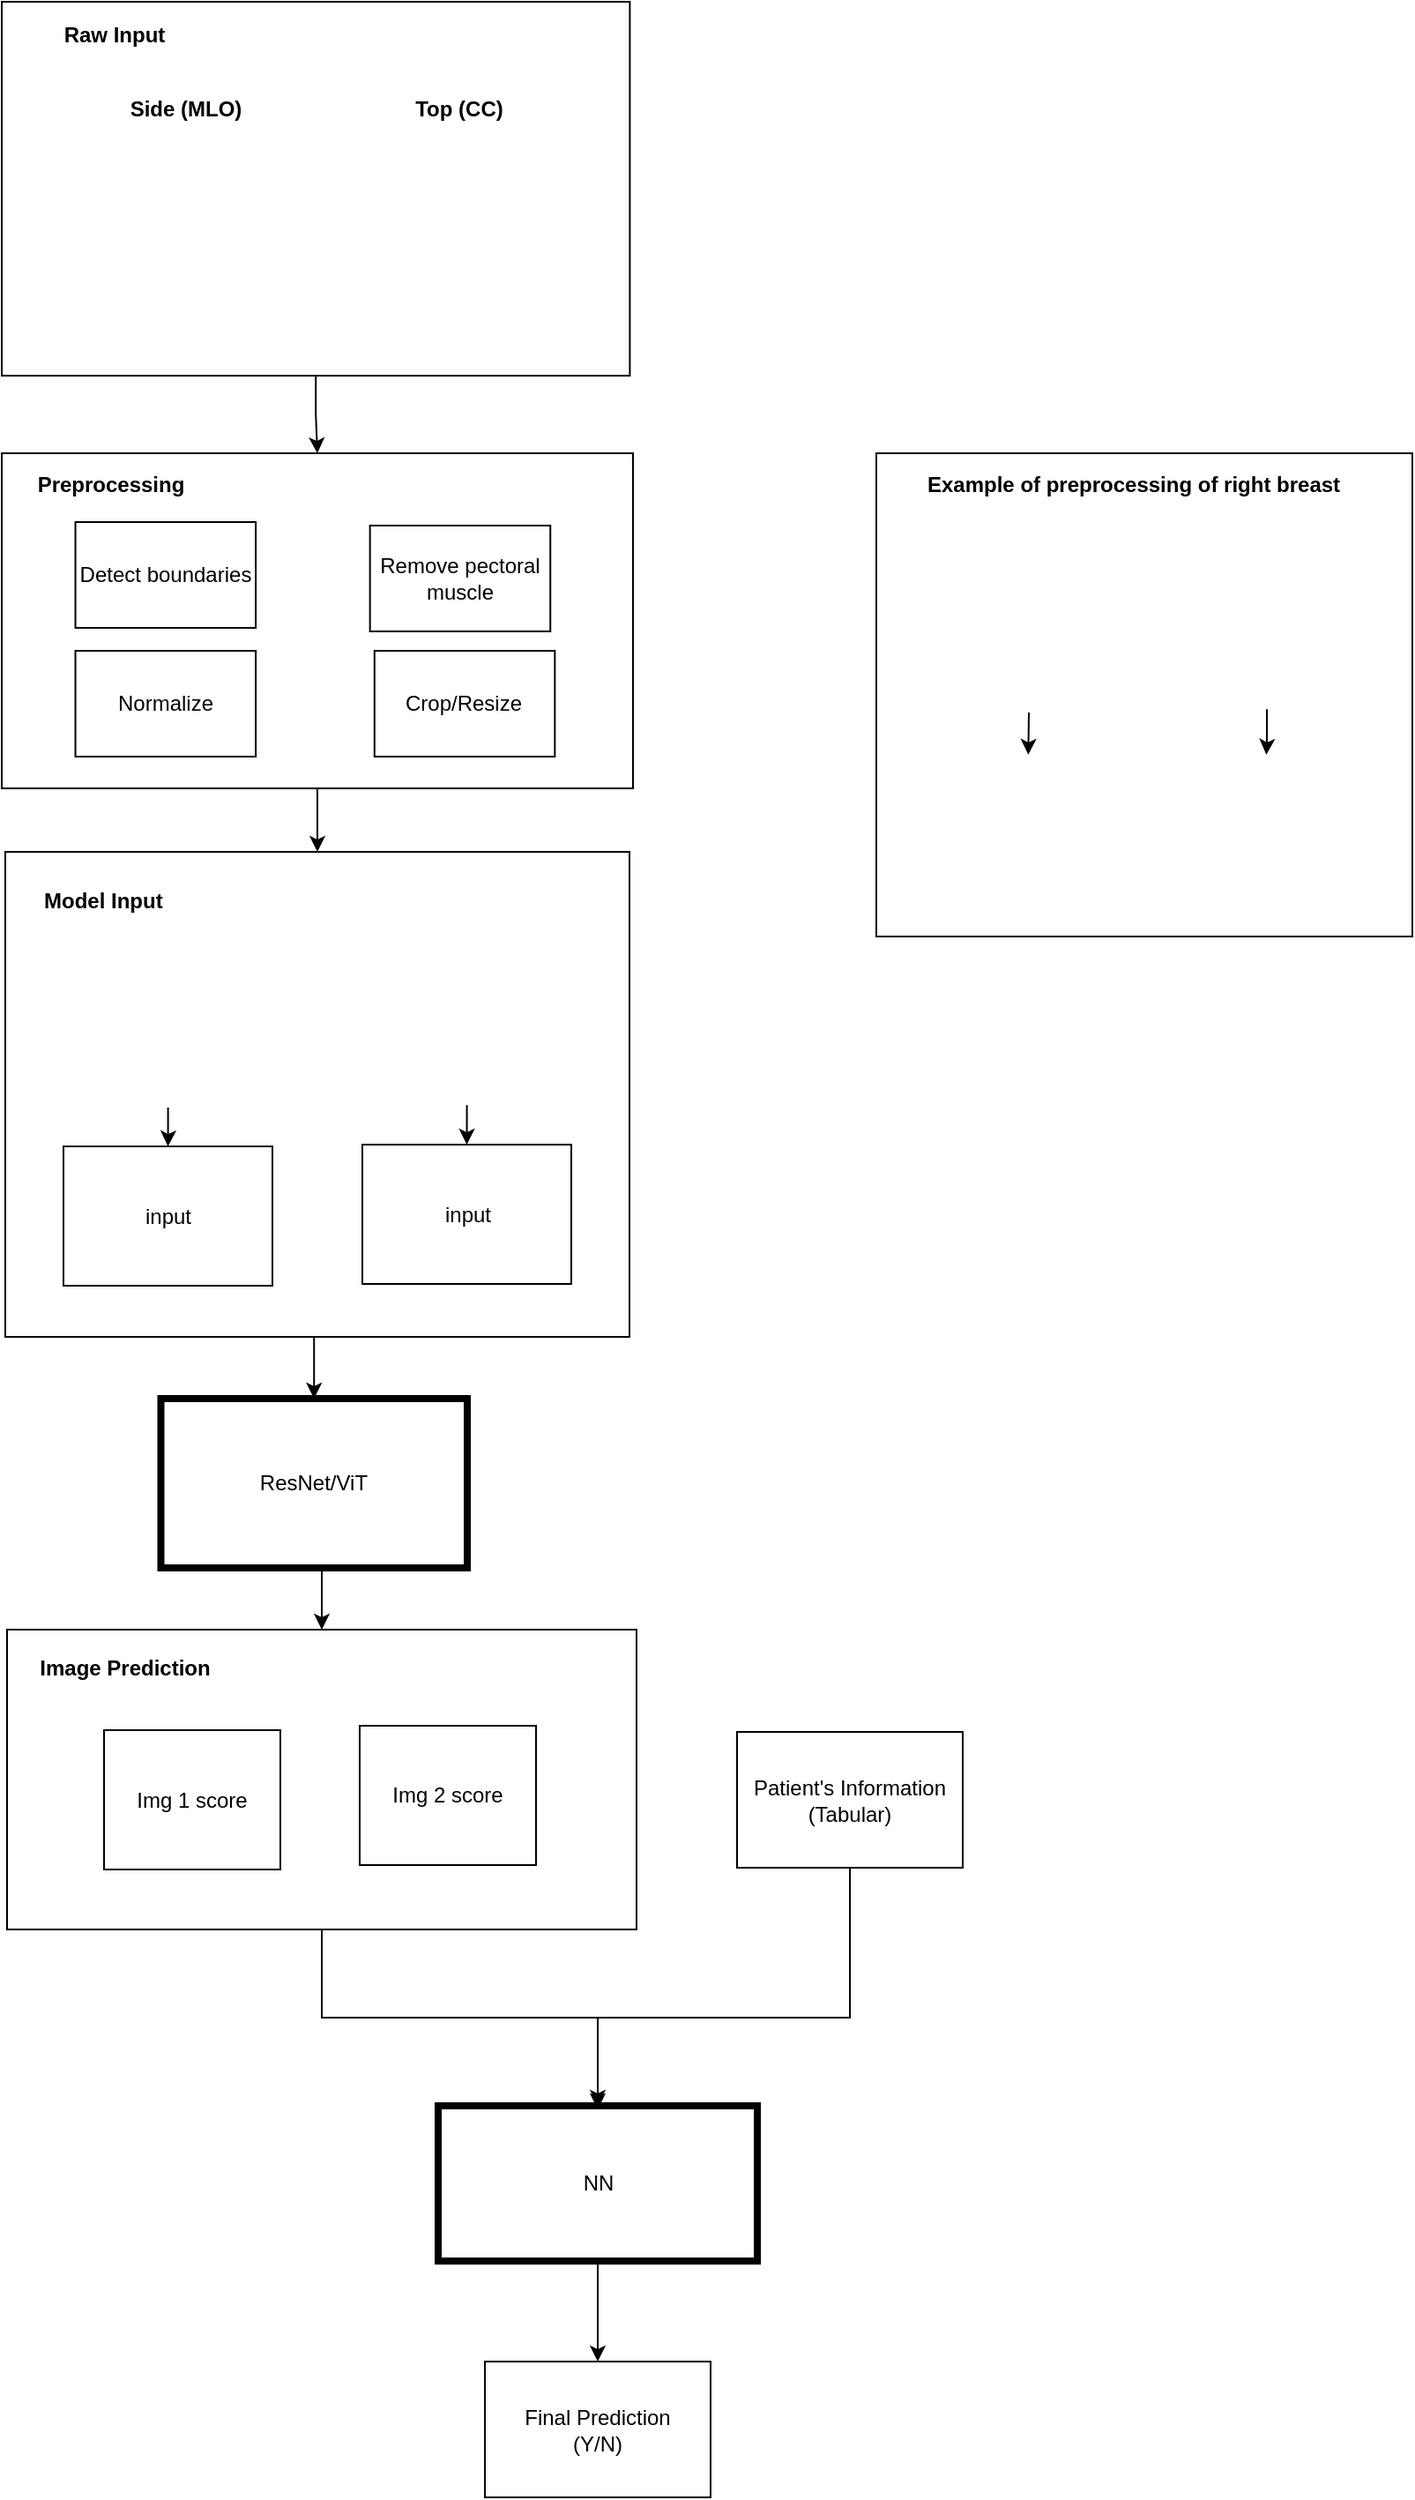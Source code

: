 <mxfile version="14.9.6" type="device"><diagram id="Ys7D38kuIZ3kZgjCb2Xr" name="Page-1"><mxGraphModel dx="1426" dy="852" grid="0" gridSize="10" guides="1" tooltips="1" connect="1" arrows="1" fold="1" page="0" pageScale="1" pageWidth="850" pageHeight="1100" math="0" shadow="0"><root><mxCell id="0"/><mxCell id="1" parent="0"/><mxCell id="VhH1VLtkRElmkTxCnGMq-19" value="" style="group" vertex="1" connectable="0" parent="1"><mxGeometry x="106" y="278" width="358" height="190" as="geometry"/></mxCell><mxCell id="VhH1VLtkRElmkTxCnGMq-8" value="" style="rounded=0;whiteSpace=wrap;html=1;" vertex="1" parent="VhH1VLtkRElmkTxCnGMq-19"><mxGeometry width="358" height="190" as="geometry"/></mxCell><mxCell id="VhH1VLtkRElmkTxCnGMq-15" value="Detect boundaries" style="rounded=0;whiteSpace=wrap;html=1;" vertex="1" parent="VhH1VLtkRElmkTxCnGMq-19"><mxGeometry x="41.767" y="39" width="102.286" height="60" as="geometry"/></mxCell><mxCell id="VhH1VLtkRElmkTxCnGMq-16" value="Remove pectoral muscle" style="rounded=0;whiteSpace=wrap;html=1;" vertex="1" parent="VhH1VLtkRElmkTxCnGMq-19"><mxGeometry x="208.833" y="41" width="102.286" height="60" as="geometry"/></mxCell><mxCell id="VhH1VLtkRElmkTxCnGMq-17" value="Crop/Resize" style="rounded=0;whiteSpace=wrap;html=1;" vertex="1" parent="VhH1VLtkRElmkTxCnGMq-19"><mxGeometry x="211.39" y="112" width="102.286" height="60" as="geometry"/></mxCell><mxCell id="VhH1VLtkRElmkTxCnGMq-18" value="Normalize" style="rounded=0;whiteSpace=wrap;html=1;" vertex="1" parent="VhH1VLtkRElmkTxCnGMq-19"><mxGeometry x="41.767" y="112" width="102.286" height="60" as="geometry"/></mxCell><mxCell id="VhH1VLtkRElmkTxCnGMq-40" value="Preprocessing" style="text;html=1;strokeColor=none;fillColor=none;align=center;verticalAlign=middle;whiteSpace=wrap;rounded=0;fontStyle=1" vertex="1" parent="VhH1VLtkRElmkTxCnGMq-19"><mxGeometry x="20.821" y="8" width="81.829" height="20" as="geometry"/></mxCell><mxCell id="VhH1VLtkRElmkTxCnGMq-48" style="edgeStyle=orthogonalEdgeStyle;rounded=0;orthogonalLoop=1;jettySize=auto;html=1;entryX=0.5;entryY=0;entryDx=0;entryDy=0;" edge="1" parent="1" source="VhH1VLtkRElmkTxCnGMq-8" target="VhH1VLtkRElmkTxCnGMq-30"><mxGeometry relative="1" as="geometry"/></mxCell><mxCell id="VhH1VLtkRElmkTxCnGMq-82" style="edgeStyle=orthogonalEdgeStyle;rounded=0;orthogonalLoop=1;jettySize=auto;html=1;exitX=0.5;exitY=1;exitDx=0;exitDy=0;entryX=0.5;entryY=0;entryDx=0;entryDy=0;" edge="1" parent="1" source="VhH1VLtkRElmkTxCnGMq-30" target="VhH1VLtkRElmkTxCnGMq-54"><mxGeometry relative="1" as="geometry"><mxPoint x="285" y="827" as="targetPoint"/></mxGeometry></mxCell><mxCell id="VhH1VLtkRElmkTxCnGMq-98" value="" style="group" vertex="1" connectable="0" parent="1"><mxGeometry x="108" y="504" width="354" height="275" as="geometry"/></mxCell><mxCell id="VhH1VLtkRElmkTxCnGMq-30" value="" style="rounded=0;whiteSpace=wrap;html=1;" vertex="1" parent="VhH1VLtkRElmkTxCnGMq-98"><mxGeometry width="354" height="275" as="geometry"/></mxCell><mxCell id="VhH1VLtkRElmkTxCnGMq-41" value="Model Input" style="text;html=1;strokeColor=none;fillColor=none;align=left;verticalAlign=middle;whiteSpace=wrap;rounded=0;fontStyle=1" vertex="1" parent="VhH1VLtkRElmkTxCnGMq-98"><mxGeometry x="20.25" y="18" width="144" height="20" as="geometry"/></mxCell><mxCell id="VhH1VLtkRElmkTxCnGMq-43" value="input" style="rounded=0;whiteSpace=wrap;html=1;" vertex="1" parent="VhH1VLtkRElmkTxCnGMq-98"><mxGeometry x="33" y="167" width="118.5" height="79" as="geometry"/></mxCell><mxCell id="VhH1VLtkRElmkTxCnGMq-49" style="edgeStyle=orthogonalEdgeStyle;rounded=0;orthogonalLoop=1;jettySize=auto;html=1;entryX=0.5;entryY=0;entryDx=0;entryDy=0;" edge="1" parent="VhH1VLtkRElmkTxCnGMq-98" source="VhH1VLtkRElmkTxCnGMq-23" target="VhH1VLtkRElmkTxCnGMq-43"><mxGeometry as="geometry"/></mxCell><mxCell id="VhH1VLtkRElmkTxCnGMq-23" value="" style="shape=image;verticalLabelPosition=bottom;labelBackgroundColor=#ffffff;verticalAlign=top;aspect=fixed;imageAspect=0;image=/Users/jasetran/Library/CloudStorage/OneDrive-UniversityofManitoba/Projects/rsna-cancer-detection-1/256px/5_640805896.png;direction=east;horizontal=1;" vertex="1" parent="VhH1VLtkRElmkTxCnGMq-98"><mxGeometry x="52.75" y="66" width="79" height="79" as="geometry"/></mxCell><mxCell id="VhH1VLtkRElmkTxCnGMq-46" value="&lt;span&gt;input&lt;/span&gt;" style="rounded=0;whiteSpace=wrap;html=1;" vertex="1" parent="VhH1VLtkRElmkTxCnGMq-98"><mxGeometry x="202.5" y="166" width="118.5" height="79" as="geometry"/></mxCell><mxCell id="VhH1VLtkRElmkTxCnGMq-51" style="edgeStyle=orthogonalEdgeStyle;rounded=0;orthogonalLoop=1;jettySize=auto;html=1;entryX=0.5;entryY=0;entryDx=0;entryDy=0;" edge="1" parent="VhH1VLtkRElmkTxCnGMq-98" source="VhH1VLtkRElmkTxCnGMq-21" target="VhH1VLtkRElmkTxCnGMq-46"><mxGeometry x="-431.385" y="8" as="geometry"/></mxCell><mxCell id="VhH1VLtkRElmkTxCnGMq-21" value="" style="shape=image;verticalLabelPosition=bottom;labelBackgroundColor=#ffffff;verticalAlign=top;aspect=fixed;imageAspect=0;image=/Users/jasetran/Library/CloudStorage/OneDrive-UniversityofManitoba/Projects/rsna-cancer-detection-1/256px/5_1351088028.png;" vertex="1" parent="VhH1VLtkRElmkTxCnGMq-98"><mxGeometry x="222.958" y="66.0" width="77.589" height="77.589" as="geometry"/></mxCell><mxCell id="VhH1VLtkRElmkTxCnGMq-117" value="" style="group" vertex="1" connectable="0" parent="1"><mxGeometry x="106" y="22" width="356.2" height="212" as="geometry"/></mxCell><mxCell id="VhH1VLtkRElmkTxCnGMq-111" value="" style="rounded=0;whiteSpace=wrap;html=1;" vertex="1" parent="VhH1VLtkRElmkTxCnGMq-117"><mxGeometry width="356.2" height="212" as="geometry"/></mxCell><mxCell id="VhH1VLtkRElmkTxCnGMq-116" value="Raw Input" style="text;html=1;strokeColor=none;fillColor=none;align=center;verticalAlign=middle;whiteSpace=wrap;rounded=0;fontStyle=1" vertex="1" parent="VhH1VLtkRElmkTxCnGMq-117"><mxGeometry x="12.8" y="9" width="102.4" height="20" as="geometry"/></mxCell><mxCell id="VhH1VLtkRElmkTxCnGMq-1" value="Side (MLO)" style="rounded=0;whiteSpace=wrap;html=1;strokeColor=none;fontStyle=1" vertex="1" parent="VhH1VLtkRElmkTxCnGMq-117"><mxGeometry x="59.2" y="43.25" width="90.667" height="35" as="geometry"/></mxCell><mxCell id="VhH1VLtkRElmkTxCnGMq-2" value="Top (CC)" style="rounded=0;whiteSpace=wrap;html=1;strokeColor=none;fontStyle=1" vertex="1" parent="VhH1VLtkRElmkTxCnGMq-117"><mxGeometry x="213.37" y="43.75" width="92.8" height="34.5" as="geometry"/></mxCell><mxCell id="VhH1VLtkRElmkTxCnGMq-4" value="" style="shape=image;verticalLabelPosition=bottom;labelBackgroundColor=#ffffff;verticalAlign=top;aspect=fixed;imageAspect=0;image=/Users/jasetran/Library/CloudStorage/OneDrive-UniversityofManitoba/Projects/rsna-cancer-detection-1/256px/5_640805896.png;" vertex="1" parent="VhH1VLtkRElmkTxCnGMq-117"><mxGeometry x="45.867" y="86" width="110" height="110" as="geometry"/></mxCell><mxCell id="VhH1VLtkRElmkTxCnGMq-5" value="" style="shape=image;verticalLabelPosition=bottom;labelBackgroundColor=#ffffff;verticalAlign=top;aspect=fixed;imageAspect=0;image=/Users/jasetran/Library/CloudStorage/OneDrive-UniversityofManitoba/Projects/rsna-cancer-detection-1/256px/5_1351088028.png;" vertex="1" parent="VhH1VLtkRElmkTxCnGMq-117"><mxGeometry x="201.103" y="86" width="110" height="110" as="geometry"/></mxCell><mxCell id="VhH1VLtkRElmkTxCnGMq-118" style="edgeStyle=orthogonalEdgeStyle;rounded=0;orthogonalLoop=1;jettySize=auto;html=1;exitX=0.5;exitY=1;exitDx=0;exitDy=0;entryX=0.5;entryY=0;entryDx=0;entryDy=0;" edge="1" parent="1" source="VhH1VLtkRElmkTxCnGMq-111" target="VhH1VLtkRElmkTxCnGMq-8"><mxGeometry relative="1" as="geometry"/></mxCell><mxCell id="VhH1VLtkRElmkTxCnGMq-119" style="edgeStyle=orthogonalEdgeStyle;rounded=0;orthogonalLoop=1;jettySize=auto;html=1;exitX=0.5;exitY=1;exitDx=0;exitDy=0;entryX=0.5;entryY=0;entryDx=0;entryDy=0;" edge="1" parent="1" source="VhH1VLtkRElmkTxCnGMq-54" target="VhH1VLtkRElmkTxCnGMq-102"><mxGeometry relative="1" as="geometry"/></mxCell><mxCell id="VhH1VLtkRElmkTxCnGMq-133" style="edgeStyle=orthogonalEdgeStyle;rounded=0;orthogonalLoop=1;jettySize=auto;html=1;" edge="1" parent="1" source="VhH1VLtkRElmkTxCnGMq-102" target="VhH1VLtkRElmkTxCnGMq-134"><mxGeometry relative="1" as="geometry"><mxPoint x="413" y="1216" as="targetPoint"/></mxGeometry></mxCell><mxCell id="VhH1VLtkRElmkTxCnGMq-102" value="" style="rounded=0;whiteSpace=wrap;html=1;" vertex="1" parent="1"><mxGeometry x="109" y="945" width="357" height="170" as="geometry"/></mxCell><mxCell id="VhH1VLtkRElmkTxCnGMq-103" value="Image Prediction" style="text;html=1;strokeColor=none;fillColor=none;align=center;verticalAlign=middle;whiteSpace=wrap;rounded=0;fontStyle=1" vertex="1" parent="1"><mxGeometry x="113" y="957" width="126" height="20" as="geometry"/></mxCell><mxCell id="VhH1VLtkRElmkTxCnGMq-104" value="Img 1 score" style="rounded=0;whiteSpace=wrap;html=1;" vertex="1" parent="1"><mxGeometry x="164" y="1002" width="100" height="79" as="geometry"/></mxCell><mxCell id="VhH1VLtkRElmkTxCnGMq-107" value="&lt;span&gt;Img 2 score&lt;/span&gt;" style="rounded=0;whiteSpace=wrap;html=1;" vertex="1" parent="1"><mxGeometry x="309" y="999.5" width="100" height="79" as="geometry"/></mxCell><mxCell id="VhH1VLtkRElmkTxCnGMq-135" style="edgeStyle=orthogonalEdgeStyle;rounded=0;orthogonalLoop=1;jettySize=auto;html=1;entryX=0.5;entryY=0;entryDx=0;entryDy=0;" edge="1" parent="1" source="VhH1VLtkRElmkTxCnGMq-125"><mxGeometry relative="1" as="geometry"><mxPoint x="587" y="1082" as="sourcePoint"/><mxPoint x="444" y="1217" as="targetPoint"/><Array as="points"><mxPoint x="587" y="1165"/><mxPoint x="444" y="1165"/></Array></mxGeometry></mxCell><mxCell id="VhH1VLtkRElmkTxCnGMq-125" value="Patient's Information (Tabular)" style="rounded=0;whiteSpace=wrap;html=1;" vertex="1" parent="1"><mxGeometry x="523" y="1003" width="128" height="77" as="geometry"/></mxCell><mxCell id="VhH1VLtkRElmkTxCnGMq-139" style="edgeStyle=orthogonalEdgeStyle;rounded=0;orthogonalLoop=1;jettySize=auto;html=1;exitX=0.5;exitY=1;exitDx=0;exitDy=0;entryX=0.5;entryY=0;entryDx=0;entryDy=0;" edge="1" parent="1" source="VhH1VLtkRElmkTxCnGMq-134" target="VhH1VLtkRElmkTxCnGMq-138"><mxGeometry relative="1" as="geometry"/></mxCell><mxCell id="VhH1VLtkRElmkTxCnGMq-134" value="NN" style="rounded=0;whiteSpace=wrap;html=1;align=center;verticalAlign=middle;strokeWidth=4;" vertex="1" parent="1"><mxGeometry x="353.5" y="1215" width="181" height="88" as="geometry"/></mxCell><mxCell id="VhH1VLtkRElmkTxCnGMq-138" value="Final Prediction&lt;br&gt;(Y/N)" style="rounded=0;whiteSpace=wrap;html=1;" vertex="1" parent="1"><mxGeometry x="380" y="1360" width="128" height="77" as="geometry"/></mxCell><mxCell id="VhH1VLtkRElmkTxCnGMq-141" value="" style="group" vertex="1" connectable="0" parent="1"><mxGeometry x="602" y="278" width="304" height="274" as="geometry"/></mxCell><mxCell id="VhH1VLtkRElmkTxCnGMq-136" value="" style="rounded=0;whiteSpace=wrap;html=1;align=left;verticalAlign=top;" vertex="1" parent="VhH1VLtkRElmkTxCnGMq-141"><mxGeometry width="304" height="274" as="geometry"/></mxCell><mxCell id="VhH1VLtkRElmkTxCnGMq-6" value="" style="shape=image;verticalLabelPosition=bottom;labelBackgroundColor=#ffffff;verticalAlign=top;aspect=fixed;imageAspect=0;image=/Users/jasetran/Library/CloudStorage/OneDrive-UniversityofManitoba/Projects/rsna-cancer-detection-1/256px/5_940388076.png;" vertex="1" parent="VhH1VLtkRElmkTxCnGMq-141"><mxGeometry x="169" y="40.098" width="105.017" height="105.017" as="geometry"/></mxCell><mxCell id="VhH1VLtkRElmkTxCnGMq-3" value="" style="shape=image;verticalLabelPosition=bottom;labelBackgroundColor=#ffffff;verticalAlign=top;aspect=fixed;imageAspect=0;image=/Users/jasetran/Library/CloudStorage/OneDrive-UniversityofManitoba/Projects/rsna-cancer-detection-1/256px/5_1633417959.png;" vertex="1" parent="VhH1VLtkRElmkTxCnGMq-141"><mxGeometry x="34" y="42.007" width="105.017" height="105.017" as="geometry"/></mxCell><mxCell id="VhH1VLtkRElmkTxCnGMq-99" value="" style="shape=image;verticalLabelPosition=bottom;labelBackgroundColor=#ffffff;verticalAlign=top;aspect=fixed;imageAspect=0;image=/Users/jasetran/Library/CloudStorage/OneDrive-UniversityofManitoba/Projects/rsna-cancer-detection-1/256px/5_940388076.png;flipH=1;" vertex="1" parent="VhH1VLtkRElmkTxCnGMq-141"><mxGeometry x="183" y="170.892" width="76.376" height="76.376" as="geometry"/></mxCell><mxCell id="VhH1VLtkRElmkTxCnGMq-121" style="edgeStyle=orthogonalEdgeStyle;rounded=0;orthogonalLoop=1;jettySize=auto;html=1;exitX=0.5;exitY=1;exitDx=0;exitDy=0;" edge="1" parent="VhH1VLtkRElmkTxCnGMq-141" source="VhH1VLtkRElmkTxCnGMq-6" target="VhH1VLtkRElmkTxCnGMq-99"><mxGeometry y="-28.641" as="geometry"/></mxCell><mxCell id="VhH1VLtkRElmkTxCnGMq-100" value="" style="shape=image;verticalLabelPosition=bottom;labelBackgroundColor=#ffffff;verticalAlign=top;aspect=fixed;imageAspect=0;image=/Users/jasetran/Library/CloudStorage/OneDrive-UniversityofManitoba/Projects/rsna-cancer-detection-1/256px/5_1633417959.png;flipH=1;" vertex="1" parent="VhH1VLtkRElmkTxCnGMq-141"><mxGeometry x="48" y="170.892" width="76.376" height="76.376" as="geometry"/></mxCell><mxCell id="VhH1VLtkRElmkTxCnGMq-120" style="edgeStyle=orthogonalEdgeStyle;rounded=0;orthogonalLoop=1;jettySize=auto;html=1;exitX=0.5;exitY=1;exitDx=0;exitDy=0;entryX=0.5;entryY=0;entryDx=0;entryDy=0;" edge="1" parent="VhH1VLtkRElmkTxCnGMq-141" source="VhH1VLtkRElmkTxCnGMq-3" target="VhH1VLtkRElmkTxCnGMq-100"><mxGeometry y="-28.641" as="geometry"/></mxCell><mxCell id="VhH1VLtkRElmkTxCnGMq-140" value="Example of preprocessing of right breast" style="text;html=1;strokeColor=none;fillColor=none;align=left;verticalAlign=middle;whiteSpace=wrap;rounded=0;fontStyle=1" vertex="1" parent="VhH1VLtkRElmkTxCnGMq-141"><mxGeometry x="27" y="8.592" width="243" height="19.094" as="geometry"/></mxCell><mxCell id="VhH1VLtkRElmkTxCnGMq-54" value="ResNet/ViT" style="rounded=0;whiteSpace=wrap;html=1;strokeWidth=4;perimeterSpacing=0;" vertex="1" parent="1"><mxGeometry x="196.25" y="814" width="173.759" height="96" as="geometry"/></mxCell></root></mxGraphModel></diagram></mxfile>